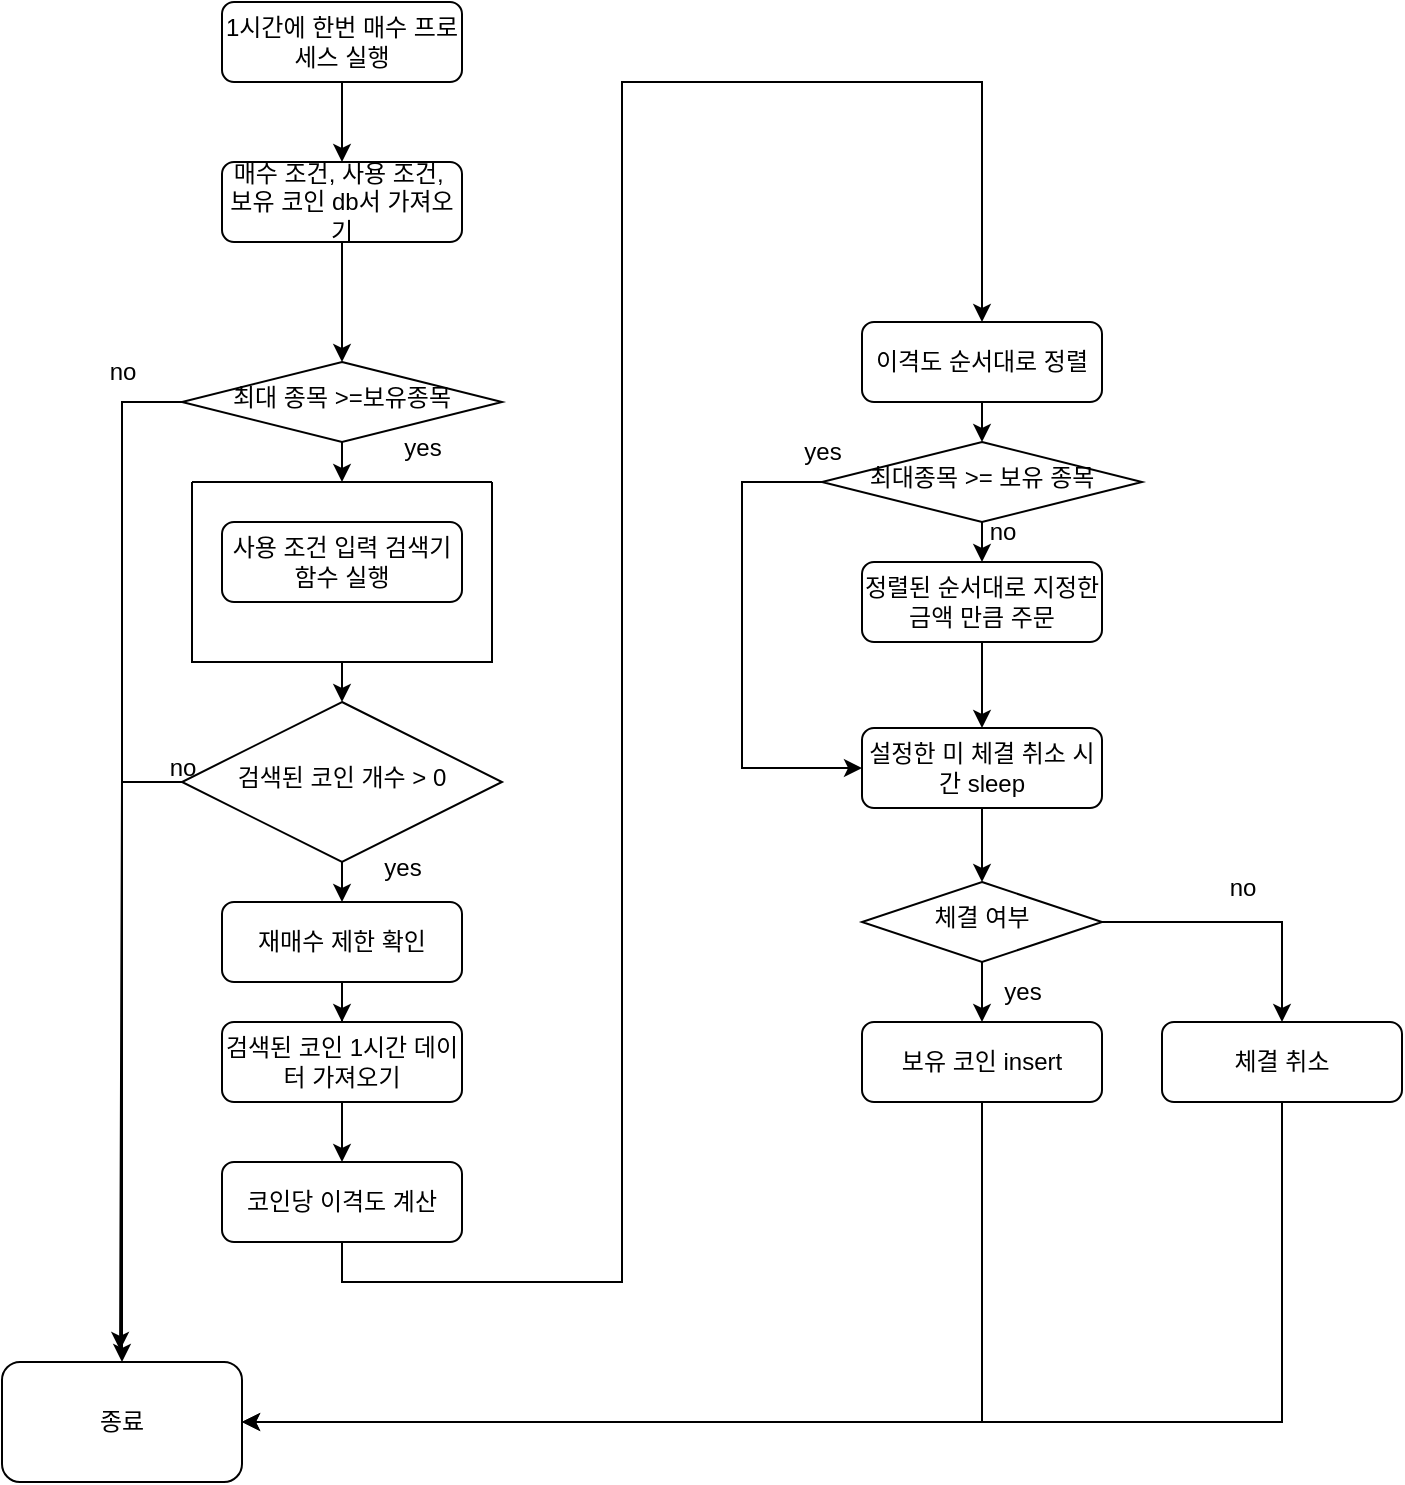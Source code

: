 <mxfile version="21.3.8" type="github" pages="2">
  <diagram id="C5RBs43oDa-KdzZeNtuy" name="Page-1">
    <mxGraphModel dx="1434" dy="796" grid="1" gridSize="10" guides="1" tooltips="1" connect="1" arrows="1" fold="1" page="1" pageScale="1" pageWidth="827" pageHeight="1169" math="0" shadow="0">
      <root>
        <mxCell id="WIyWlLk6GJQsqaUBKTNV-0" />
        <mxCell id="WIyWlLk6GJQsqaUBKTNV-1" parent="WIyWlLk6GJQsqaUBKTNV-0" />
        <mxCell id="WIyWlLk6GJQsqaUBKTNV-3" value="1시간에 한번 매수 프로세스 실행" style="rounded=1;whiteSpace=wrap;html=1;fontSize=12;glass=0;strokeWidth=1;shadow=0;" parent="WIyWlLk6GJQsqaUBKTNV-1" vertex="1">
          <mxGeometry x="160" y="40" width="120" height="40" as="geometry" />
        </mxCell>
        <mxCell id="WIyWlLk6GJQsqaUBKTNV-6" value="최대 종목 &amp;gt;=보유종목" style="rhombus;whiteSpace=wrap;html=1;shadow=0;fontFamily=Helvetica;fontSize=12;align=center;strokeWidth=1;spacing=6;spacingTop=-4;" parent="WIyWlLk6GJQsqaUBKTNV-1" vertex="1">
          <mxGeometry x="140" y="220" width="160" height="40" as="geometry" />
        </mxCell>
        <mxCell id="WIyWlLk6GJQsqaUBKTNV-10" value="검색된 코인 개수 &amp;gt; 0" style="rhombus;whiteSpace=wrap;html=1;shadow=0;fontFamily=Helvetica;fontSize=12;align=center;strokeWidth=1;spacing=6;spacingTop=-4;" parent="WIyWlLk6GJQsqaUBKTNV-1" vertex="1">
          <mxGeometry x="140" y="390" width="160" height="80" as="geometry" />
        </mxCell>
        <mxCell id="WIyWlLk6GJQsqaUBKTNV-11" value="코인당 이격도 계산" style="rounded=1;whiteSpace=wrap;html=1;fontSize=12;glass=0;strokeWidth=1;shadow=0;" parent="WIyWlLk6GJQsqaUBKTNV-1" vertex="1">
          <mxGeometry x="160" y="620" width="120" height="40" as="geometry" />
        </mxCell>
        <mxCell id="WIyWlLk6GJQsqaUBKTNV-12" value="검색된 코인 1시간 데이터 가져오기" style="rounded=1;whiteSpace=wrap;html=1;fontSize=12;glass=0;strokeWidth=1;shadow=0;" parent="WIyWlLk6GJQsqaUBKTNV-1" vertex="1">
          <mxGeometry x="160" y="550" width="120" height="40" as="geometry" />
        </mxCell>
        <mxCell id="Nb_tBUVwvPUBT3nf2BLW-0" value="매수 조건, 사용 조건,&amp;nbsp; 보유 코인 db서 가져오기" style="rounded=1;whiteSpace=wrap;html=1;fontSize=12;glass=0;strokeWidth=1;shadow=0;" parent="WIyWlLk6GJQsqaUBKTNV-1" vertex="1">
          <mxGeometry x="160" y="120" width="120" height="40" as="geometry" />
        </mxCell>
        <mxCell id="Nb_tBUVwvPUBT3nf2BLW-26" style="edgeStyle=orthogonalEdgeStyle;rounded=0;orthogonalLoop=1;jettySize=auto;html=1;exitX=0.5;exitY=1;exitDx=0;exitDy=0;entryX=0.5;entryY=0;entryDx=0;entryDy=0;" parent="WIyWlLk6GJQsqaUBKTNV-1" source="Nb_tBUVwvPUBT3nf2BLW-1" target="Nb_tBUVwvPUBT3nf2BLW-17" edge="1">
          <mxGeometry relative="1" as="geometry" />
        </mxCell>
        <mxCell id="Nb_tBUVwvPUBT3nf2BLW-1" value="이격도 순서대로 정렬" style="rounded=1;whiteSpace=wrap;html=1;fontSize=12;glass=0;strokeWidth=1;shadow=0;" parent="WIyWlLk6GJQsqaUBKTNV-1" vertex="1">
          <mxGeometry x="480" y="200" width="120" height="40" as="geometry" />
        </mxCell>
        <mxCell id="Nb_tBUVwvPUBT3nf2BLW-3" value="종료" style="rounded=1;whiteSpace=wrap;html=1;" parent="WIyWlLk6GJQsqaUBKTNV-1" vertex="1">
          <mxGeometry x="50" y="720" width="120" height="60" as="geometry" />
        </mxCell>
        <mxCell id="Nb_tBUVwvPUBT3nf2BLW-4" value="" style="endArrow=classic;html=1;rounded=0;exitX=0;exitY=0.5;exitDx=0;exitDy=0;entryX=0.5;entryY=0;entryDx=0;entryDy=0;" parent="WIyWlLk6GJQsqaUBKTNV-1" source="WIyWlLk6GJQsqaUBKTNV-6" target="Nb_tBUVwvPUBT3nf2BLW-3" edge="1">
          <mxGeometry width="50" height="50" relative="1" as="geometry">
            <mxPoint x="400" y="460" as="sourcePoint" />
            <mxPoint x="450" y="410" as="targetPoint" />
            <Array as="points">
              <mxPoint x="110" y="240" />
            </Array>
          </mxGeometry>
        </mxCell>
        <mxCell id="Nb_tBUVwvPUBT3nf2BLW-6" value="no" style="text;html=1;align=center;verticalAlign=middle;resizable=0;points=[];autosize=1;strokeColor=none;fillColor=none;" parent="WIyWlLk6GJQsqaUBKTNV-1" vertex="1">
          <mxGeometry x="90" y="210" width="40" height="30" as="geometry" />
        </mxCell>
        <mxCell id="Nb_tBUVwvPUBT3nf2BLW-8" value="" style="swimlane;startSize=0;" parent="WIyWlLk6GJQsqaUBKTNV-1" vertex="1">
          <mxGeometry x="145" y="280" width="150" height="90" as="geometry" />
        </mxCell>
        <mxCell id="WIyWlLk6GJQsqaUBKTNV-7" value="사용 조건 입력 검색기 함수 실행" style="rounded=1;whiteSpace=wrap;html=1;fontSize=12;glass=0;strokeWidth=1;shadow=0;" parent="Nb_tBUVwvPUBT3nf2BLW-8" vertex="1">
          <mxGeometry x="15" y="20" width="120" height="40" as="geometry" />
        </mxCell>
        <mxCell id="Nb_tBUVwvPUBT3nf2BLW-9" value="" style="endArrow=classic;html=1;rounded=0;exitX=0;exitY=0.5;exitDx=0;exitDy=0;entryX=0.492;entryY=-0.1;entryDx=0;entryDy=0;entryPerimeter=0;" parent="WIyWlLk6GJQsqaUBKTNV-1" source="WIyWlLk6GJQsqaUBKTNV-10" target="Nb_tBUVwvPUBT3nf2BLW-3" edge="1">
          <mxGeometry width="50" height="50" relative="1" as="geometry">
            <mxPoint x="400" y="460" as="sourcePoint" />
            <mxPoint x="450" y="410" as="targetPoint" />
            <Array as="points">
              <mxPoint x="110" y="430" />
            </Array>
          </mxGeometry>
        </mxCell>
        <mxCell id="Nb_tBUVwvPUBT3nf2BLW-10" value="no" style="text;html=1;align=center;verticalAlign=middle;resizable=0;points=[];autosize=1;strokeColor=none;fillColor=none;" parent="WIyWlLk6GJQsqaUBKTNV-1" vertex="1">
          <mxGeometry x="120" y="408" width="40" height="30" as="geometry" />
        </mxCell>
        <mxCell id="Nb_tBUVwvPUBT3nf2BLW-11" value="" style="endArrow=classic;html=1;rounded=0;exitX=0.5;exitY=1;exitDx=0;exitDy=0;entryX=0.5;entryY=0;entryDx=0;entryDy=0;" parent="WIyWlLk6GJQsqaUBKTNV-1" source="WIyWlLk6GJQsqaUBKTNV-3" target="Nb_tBUVwvPUBT3nf2BLW-0" edge="1">
          <mxGeometry width="50" height="50" relative="1" as="geometry">
            <mxPoint x="400" y="460" as="sourcePoint" />
            <mxPoint x="450" y="410" as="targetPoint" />
          </mxGeometry>
        </mxCell>
        <mxCell id="Nb_tBUVwvPUBT3nf2BLW-12" value="" style="endArrow=classic;html=1;rounded=0;exitX=0.5;exitY=1;exitDx=0;exitDy=0;" parent="WIyWlLk6GJQsqaUBKTNV-1" source="Nb_tBUVwvPUBT3nf2BLW-0" target="WIyWlLk6GJQsqaUBKTNV-6" edge="1">
          <mxGeometry width="50" height="50" relative="1" as="geometry">
            <mxPoint x="400" y="460" as="sourcePoint" />
            <mxPoint x="450" y="410" as="targetPoint" />
          </mxGeometry>
        </mxCell>
        <mxCell id="Nb_tBUVwvPUBT3nf2BLW-13" value="" style="endArrow=classic;html=1;rounded=0;exitX=0.5;exitY=1;exitDx=0;exitDy=0;entryX=0.5;entryY=0;entryDx=0;entryDy=0;" parent="WIyWlLk6GJQsqaUBKTNV-1" source="WIyWlLk6GJQsqaUBKTNV-6" target="Nb_tBUVwvPUBT3nf2BLW-8" edge="1">
          <mxGeometry width="50" height="50" relative="1" as="geometry">
            <mxPoint x="400" y="460" as="sourcePoint" />
            <mxPoint x="450" y="410" as="targetPoint" />
          </mxGeometry>
        </mxCell>
        <mxCell id="Nb_tBUVwvPUBT3nf2BLW-14" value="" style="endArrow=classic;html=1;rounded=0;exitX=0.5;exitY=1;exitDx=0;exitDy=0;entryX=0.5;entryY=0;entryDx=0;entryDy=0;" parent="WIyWlLk6GJQsqaUBKTNV-1" source="Nb_tBUVwvPUBT3nf2BLW-8" target="WIyWlLk6GJQsqaUBKTNV-10" edge="1">
          <mxGeometry width="50" height="50" relative="1" as="geometry">
            <mxPoint x="400" y="460" as="sourcePoint" />
            <mxPoint x="450" y="410" as="targetPoint" />
          </mxGeometry>
        </mxCell>
        <mxCell id="Nb_tBUVwvPUBT3nf2BLW-15" value="" style="endArrow=classic;html=1;rounded=0;exitX=0.5;exitY=1;exitDx=0;exitDy=0;entryX=0.5;entryY=0;entryDx=0;entryDy=0;" parent="WIyWlLk6GJQsqaUBKTNV-1" source="WIyWlLk6GJQsqaUBKTNV-11" target="Nb_tBUVwvPUBT3nf2BLW-1" edge="1">
          <mxGeometry width="50" height="50" relative="1" as="geometry">
            <mxPoint x="520" y="570" as="sourcePoint" />
            <mxPoint x="570" y="520" as="targetPoint" />
            <Array as="points">
              <mxPoint x="220" y="680" />
              <mxPoint x="360" y="680" />
              <mxPoint x="360" y="80" />
              <mxPoint x="540" y="80" />
            </Array>
          </mxGeometry>
        </mxCell>
        <mxCell id="Nb_tBUVwvPUBT3nf2BLW-32" style="edgeStyle=orthogonalEdgeStyle;rounded=0;orthogonalLoop=1;jettySize=auto;html=1;exitX=0.5;exitY=1;exitDx=0;exitDy=0;entryX=0.5;entryY=0;entryDx=0;entryDy=0;" parent="WIyWlLk6GJQsqaUBKTNV-1" source="Nb_tBUVwvPUBT3nf2BLW-16" target="Nb_tBUVwvPUBT3nf2BLW-27" edge="1">
          <mxGeometry relative="1" as="geometry" />
        </mxCell>
        <mxCell id="Nb_tBUVwvPUBT3nf2BLW-16" value="정렬된 순서대로 지정한 금액 만큼 주문" style="rounded=1;whiteSpace=wrap;html=1;fontSize=12;glass=0;strokeWidth=1;shadow=0;" parent="WIyWlLk6GJQsqaUBKTNV-1" vertex="1">
          <mxGeometry x="480" y="320" width="120" height="40" as="geometry" />
        </mxCell>
        <mxCell id="Nb_tBUVwvPUBT3nf2BLW-17" value="최대종목 &amp;gt;= 보유 종목" style="rhombus;whiteSpace=wrap;html=1;shadow=0;fontFamily=Helvetica;fontSize=12;align=center;strokeWidth=1;spacing=6;spacingTop=-4;" parent="WIyWlLk6GJQsqaUBKTNV-1" vertex="1">
          <mxGeometry x="460" y="260" width="160" height="40" as="geometry" />
        </mxCell>
        <mxCell id="Nb_tBUVwvPUBT3nf2BLW-18" value="yes&lt;br&gt;" style="text;html=1;align=center;verticalAlign=middle;resizable=0;points=[];autosize=1;strokeColor=none;fillColor=none;" parent="WIyWlLk6GJQsqaUBKTNV-1" vertex="1">
          <mxGeometry x="240" y="248" width="40" height="30" as="geometry" />
        </mxCell>
        <mxCell id="Nb_tBUVwvPUBT3nf2BLW-19" value="yes&lt;br&gt;" style="text;html=1;align=center;verticalAlign=middle;resizable=0;points=[];autosize=1;strokeColor=none;fillColor=none;" parent="WIyWlLk6GJQsqaUBKTNV-1" vertex="1">
          <mxGeometry x="230" y="458" width="40" height="30" as="geometry" />
        </mxCell>
        <mxCell id="Nb_tBUVwvPUBT3nf2BLW-23" value="" style="endArrow=classic;html=1;rounded=0;exitX=0.5;exitY=1;exitDx=0;exitDy=0;" parent="WIyWlLk6GJQsqaUBKTNV-1" source="WIyWlLk6GJQsqaUBKTNV-12" target="WIyWlLk6GJQsqaUBKTNV-11" edge="1">
          <mxGeometry width="50" height="50" relative="1" as="geometry">
            <mxPoint x="520" y="510" as="sourcePoint" />
            <mxPoint x="570" y="460" as="targetPoint" />
          </mxGeometry>
        </mxCell>
        <mxCell id="Nb_tBUVwvPUBT3nf2BLW-24" value="" style="endArrow=classic;html=1;rounded=0;exitX=0.5;exitY=1;exitDx=0;exitDy=0;entryX=0.5;entryY=0;entryDx=0;entryDy=0;" parent="WIyWlLk6GJQsqaUBKTNV-1" source="Nb_tBUVwvPUBT3nf2BLW-17" target="Nb_tBUVwvPUBT3nf2BLW-16" edge="1">
          <mxGeometry width="50" height="50" relative="1" as="geometry">
            <mxPoint x="520" y="450" as="sourcePoint" />
            <mxPoint x="570" y="400" as="targetPoint" />
          </mxGeometry>
        </mxCell>
        <mxCell id="Nb_tBUVwvPUBT3nf2BLW-25" value="no" style="text;html=1;align=center;verticalAlign=middle;resizable=0;points=[];autosize=1;strokeColor=none;fillColor=none;" parent="WIyWlLk6GJQsqaUBKTNV-1" vertex="1">
          <mxGeometry x="530" y="290" width="40" height="30" as="geometry" />
        </mxCell>
        <mxCell id="Nb_tBUVwvPUBT3nf2BLW-27" value="설정한 미 체결 취소 시간 sleep" style="rounded=1;whiteSpace=wrap;html=1;fontSize=12;glass=0;strokeWidth=1;shadow=0;" parent="WIyWlLk6GJQsqaUBKTNV-1" vertex="1">
          <mxGeometry x="480" y="403" width="120" height="40" as="geometry" />
        </mxCell>
        <mxCell id="Nb_tBUVwvPUBT3nf2BLW-30" style="edgeStyle=orthogonalEdgeStyle;rounded=0;orthogonalLoop=1;jettySize=auto;html=1;exitX=0.5;exitY=1;exitDx=0;exitDy=0;" parent="WIyWlLk6GJQsqaUBKTNV-1" source="Nb_tBUVwvPUBT3nf2BLW-28" target="WIyWlLk6GJQsqaUBKTNV-12" edge="1">
          <mxGeometry relative="1" as="geometry" />
        </mxCell>
        <mxCell id="Nb_tBUVwvPUBT3nf2BLW-28" value="재매수 제한 확인" style="rounded=1;whiteSpace=wrap;html=1;fontSize=12;glass=0;strokeWidth=1;shadow=0;" parent="WIyWlLk6GJQsqaUBKTNV-1" vertex="1">
          <mxGeometry x="160" y="490" width="120" height="40" as="geometry" />
        </mxCell>
        <mxCell id="Nb_tBUVwvPUBT3nf2BLW-29" value="" style="endArrow=classic;html=1;rounded=0;exitX=0.5;exitY=1;exitDx=0;exitDy=0;entryX=0.5;entryY=0;entryDx=0;entryDy=0;" parent="WIyWlLk6GJQsqaUBKTNV-1" source="WIyWlLk6GJQsqaUBKTNV-10" target="Nb_tBUVwvPUBT3nf2BLW-28" edge="1">
          <mxGeometry width="50" height="50" relative="1" as="geometry">
            <mxPoint x="520" y="330" as="sourcePoint" />
            <mxPoint x="570" y="280" as="targetPoint" />
          </mxGeometry>
        </mxCell>
        <mxCell id="Nb_tBUVwvPUBT3nf2BLW-31" value="" style="endArrow=classic;html=1;rounded=0;exitX=0;exitY=0.5;exitDx=0;exitDy=0;entryX=0;entryY=0.5;entryDx=0;entryDy=0;" parent="WIyWlLk6GJQsqaUBKTNV-1" source="Nb_tBUVwvPUBT3nf2BLW-17" target="Nb_tBUVwvPUBT3nf2BLW-27" edge="1">
          <mxGeometry width="50" height="50" relative="1" as="geometry">
            <mxPoint x="520" y="330" as="sourcePoint" />
            <mxPoint x="570" y="280" as="targetPoint" />
            <Array as="points">
              <mxPoint x="420" y="280" />
              <mxPoint x="420" y="423" />
            </Array>
          </mxGeometry>
        </mxCell>
        <mxCell id="Nb_tBUVwvPUBT3nf2BLW-33" value="yes" style="text;html=1;align=center;verticalAlign=middle;resizable=0;points=[];autosize=1;strokeColor=none;fillColor=none;" parent="WIyWlLk6GJQsqaUBKTNV-1" vertex="1">
          <mxGeometry x="440" y="250" width="40" height="30" as="geometry" />
        </mxCell>
        <mxCell id="Nb_tBUVwvPUBT3nf2BLW-39" style="edgeStyle=orthogonalEdgeStyle;rounded=0;orthogonalLoop=1;jettySize=auto;html=1;exitX=1;exitY=0.5;exitDx=0;exitDy=0;entryX=0.5;entryY=0;entryDx=0;entryDy=0;" parent="WIyWlLk6GJQsqaUBKTNV-1" source="Nb_tBUVwvPUBT3nf2BLW-34" target="Nb_tBUVwvPUBT3nf2BLW-38" edge="1">
          <mxGeometry relative="1" as="geometry" />
        </mxCell>
        <mxCell id="Nb_tBUVwvPUBT3nf2BLW-34" value="체결 여부" style="rhombus;whiteSpace=wrap;html=1;shadow=0;fontFamily=Helvetica;fontSize=12;align=center;strokeWidth=1;spacing=6;spacingTop=-4;" parent="WIyWlLk6GJQsqaUBKTNV-1" vertex="1">
          <mxGeometry x="480" y="480" width="120" height="40" as="geometry" />
        </mxCell>
        <mxCell id="Nb_tBUVwvPUBT3nf2BLW-35" value="" style="endArrow=classic;html=1;rounded=0;exitX=0.5;exitY=1;exitDx=0;exitDy=0;entryX=0.5;entryY=0;entryDx=0;entryDy=0;" parent="WIyWlLk6GJQsqaUBKTNV-1" source="Nb_tBUVwvPUBT3nf2BLW-27" target="Nb_tBUVwvPUBT3nf2BLW-34" edge="1">
          <mxGeometry width="50" height="50" relative="1" as="geometry">
            <mxPoint x="520" y="330" as="sourcePoint" />
            <mxPoint x="570" y="280" as="targetPoint" />
          </mxGeometry>
        </mxCell>
        <mxCell id="Nb_tBUVwvPUBT3nf2BLW-42" style="edgeStyle=orthogonalEdgeStyle;rounded=0;orthogonalLoop=1;jettySize=auto;html=1;exitX=0.5;exitY=1;exitDx=0;exitDy=0;entryX=1;entryY=0.5;entryDx=0;entryDy=0;" parent="WIyWlLk6GJQsqaUBKTNV-1" source="Nb_tBUVwvPUBT3nf2BLW-36" target="Nb_tBUVwvPUBT3nf2BLW-3" edge="1">
          <mxGeometry relative="1" as="geometry" />
        </mxCell>
        <mxCell id="Nb_tBUVwvPUBT3nf2BLW-36" value="보유 코인 insert" style="rounded=1;whiteSpace=wrap;html=1;fontSize=12;glass=0;strokeWidth=1;shadow=0;" parent="WIyWlLk6GJQsqaUBKTNV-1" vertex="1">
          <mxGeometry x="480" y="550" width="120" height="40" as="geometry" />
        </mxCell>
        <mxCell id="Nb_tBUVwvPUBT3nf2BLW-37" value="" style="endArrow=classic;html=1;rounded=0;exitX=0.5;exitY=1;exitDx=0;exitDy=0;entryX=0.5;entryY=0;entryDx=0;entryDy=0;" parent="WIyWlLk6GJQsqaUBKTNV-1" source="Nb_tBUVwvPUBT3nf2BLW-34" target="Nb_tBUVwvPUBT3nf2BLW-36" edge="1">
          <mxGeometry width="50" height="50" relative="1" as="geometry">
            <mxPoint x="520" y="330" as="sourcePoint" />
            <mxPoint x="570" y="280" as="targetPoint" />
          </mxGeometry>
        </mxCell>
        <mxCell id="Nb_tBUVwvPUBT3nf2BLW-38" value="체결 취소" style="rounded=1;whiteSpace=wrap;html=1;fontSize=12;glass=0;strokeWidth=1;shadow=0;" parent="WIyWlLk6GJQsqaUBKTNV-1" vertex="1">
          <mxGeometry x="630" y="550" width="120" height="40" as="geometry" />
        </mxCell>
        <mxCell id="Nb_tBUVwvPUBT3nf2BLW-40" value="no" style="text;html=1;align=center;verticalAlign=middle;resizable=0;points=[];autosize=1;strokeColor=none;fillColor=none;" parent="WIyWlLk6GJQsqaUBKTNV-1" vertex="1">
          <mxGeometry x="650" y="468" width="40" height="30" as="geometry" />
        </mxCell>
        <mxCell id="Nb_tBUVwvPUBT3nf2BLW-41" value="yes" style="text;html=1;align=center;verticalAlign=middle;resizable=0;points=[];autosize=1;strokeColor=none;fillColor=none;" parent="WIyWlLk6GJQsqaUBKTNV-1" vertex="1">
          <mxGeometry x="540" y="520" width="40" height="30" as="geometry" />
        </mxCell>
        <mxCell id="Nb_tBUVwvPUBT3nf2BLW-44" value="" style="endArrow=classic;html=1;rounded=0;exitX=0.5;exitY=1;exitDx=0;exitDy=0;entryX=1;entryY=0.5;entryDx=0;entryDy=0;" parent="WIyWlLk6GJQsqaUBKTNV-1" source="Nb_tBUVwvPUBT3nf2BLW-38" target="Nb_tBUVwvPUBT3nf2BLW-3" edge="1">
          <mxGeometry width="50" height="50" relative="1" as="geometry">
            <mxPoint x="520" y="350" as="sourcePoint" />
            <mxPoint x="570" y="300" as="targetPoint" />
            <Array as="points">
              <mxPoint x="690" y="750" />
            </Array>
          </mxGeometry>
        </mxCell>
      </root>
    </mxGraphModel>
  </diagram>
  <diagram id="o-hmrjc7HdCRhpEX2Ceb" name="페이지-2">
    <mxGraphModel dx="1434" dy="796" grid="1" gridSize="10" guides="1" tooltips="1" connect="1" arrows="1" fold="1" page="1" pageScale="1" pageWidth="827" pageHeight="1169" math="0" shadow="0">
      <root>
        <mxCell id="0" />
        <mxCell id="1" parent="0" />
        <mxCell id="Puw0HuVNKh9Dp_Z5W2ZF-1" value="자동매매 시작, 매시 01분 매수 프로세스 실행" style="rounded=1;whiteSpace=wrap;html=1;" vertex="1" parent="1">
          <mxGeometry x="180" y="40" width="120" height="50" as="geometry" />
        </mxCell>
        <mxCell id="s2c0pIC6dyFmOCHyjPPi-17" style="edgeStyle=orthogonalEdgeStyle;rounded=0;orthogonalLoop=1;jettySize=auto;html=1;exitX=0.5;exitY=1;exitDx=0;exitDy=0;" edge="1" parent="1" source="Puw0HuVNKh9Dp_Z5W2ZF-2" target="X-_NHIF5yKXx91IrsR3r-1">
          <mxGeometry relative="1" as="geometry" />
        </mxCell>
        <mxCell id="Puw0HuVNKh9Dp_Z5W2ZF-2" value="매수 조건, 검색 조건, 자동매매 여부 select" style="rounded=1;whiteSpace=wrap;html=1;" vertex="1" parent="1">
          <mxGeometry x="180" y="120" width="120" height="50" as="geometry" />
        </mxCell>
        <mxCell id="s2c0pIC6dyFmOCHyjPPi-18" style="edgeStyle=orthogonalEdgeStyle;rounded=0;orthogonalLoop=1;jettySize=auto;html=1;exitX=0.5;exitY=1;exitDx=0;exitDy=0;entryX=0.5;entryY=0;entryDx=0;entryDy=0;" edge="1" parent="1" source="X-_NHIF5yKXx91IrsR3r-1" target="s2c0pIC6dyFmOCHyjPPi-4">
          <mxGeometry relative="1" as="geometry" />
        </mxCell>
        <mxCell id="X-_NHIF5yKXx91IrsR3r-1" value="자동매매 동작?" style="rhombus;whiteSpace=wrap;html=1;" vertex="1" parent="1">
          <mxGeometry x="180" y="200" width="120" height="50" as="geometry" />
        </mxCell>
        <mxCell id="s2c0pIC6dyFmOCHyjPPi-1" value="종료" style="rounded=1;whiteSpace=wrap;html=1;" vertex="1" parent="1">
          <mxGeometry x="180" y="840" width="120" height="60" as="geometry" />
        </mxCell>
        <mxCell id="s2c0pIC6dyFmOCHyjPPi-2" value="" style="endArrow=classic;html=1;rounded=0;exitX=0;exitY=0.5;exitDx=0;exitDy=0;entryX=0;entryY=0.5;entryDx=0;entryDy=0;" edge="1" parent="1" source="X-_NHIF5yKXx91IrsR3r-1" target="s2c0pIC6dyFmOCHyjPPi-1">
          <mxGeometry width="50" height="50" relative="1" as="geometry">
            <mxPoint x="490" y="430" as="sourcePoint" />
            <mxPoint x="540" y="380" as="targetPoint" />
            <Array as="points">
              <mxPoint x="80" y="225" />
              <mxPoint x="80" y="870" />
            </Array>
          </mxGeometry>
        </mxCell>
        <mxCell id="s2c0pIC6dyFmOCHyjPPi-3" value="no" style="text;html=1;align=center;verticalAlign=middle;resizable=0;points=[];autosize=1;strokeColor=none;fillColor=none;" vertex="1" parent="1">
          <mxGeometry x="150" y="198" width="40" height="30" as="geometry" />
        </mxCell>
        <mxCell id="s2c0pIC6dyFmOCHyjPPi-19" style="edgeStyle=orthogonalEdgeStyle;rounded=0;orthogonalLoop=1;jettySize=auto;html=1;exitX=0.5;exitY=1;exitDx=0;exitDy=0;entryX=0.5;entryY=0;entryDx=0;entryDy=0;" edge="1" parent="1" source="s2c0pIC6dyFmOCHyjPPi-4" target="s2c0pIC6dyFmOCHyjPPi-5">
          <mxGeometry relative="1" as="geometry" />
        </mxCell>
        <mxCell id="s2c0pIC6dyFmOCHyjPPi-4" value="검색기에 필요한 데이터 형식 변경" style="rounded=1;whiteSpace=wrap;html=1;" vertex="1" parent="1">
          <mxGeometry x="180" y="280" width="120" height="40" as="geometry" />
        </mxCell>
        <mxCell id="s2c0pIC6dyFmOCHyjPPi-20" style="edgeStyle=orthogonalEdgeStyle;rounded=0;orthogonalLoop=1;jettySize=auto;html=1;exitX=0.5;exitY=1;exitDx=0;exitDy=0;entryX=0.5;entryY=0;entryDx=0;entryDy=0;" edge="1" parent="1" source="s2c0pIC6dyFmOCHyjPPi-5" target="s2c0pIC6dyFmOCHyjPPi-6">
          <mxGeometry relative="1" as="geometry" />
        </mxCell>
        <mxCell id="s2c0pIC6dyFmOCHyjPPi-5" value="검색기 함수 실행" style="rounded=1;whiteSpace=wrap;html=1;" vertex="1" parent="1">
          <mxGeometry x="180" y="360" width="120" height="40" as="geometry" />
        </mxCell>
        <mxCell id="s2c0pIC6dyFmOCHyjPPi-21" style="edgeStyle=orthogonalEdgeStyle;rounded=0;orthogonalLoop=1;jettySize=auto;html=1;exitX=0.5;exitY=1;exitDx=0;exitDy=0;entryX=0.5;entryY=0;entryDx=0;entryDy=0;" edge="1" parent="1" source="s2c0pIC6dyFmOCHyjPPi-6" target="s2c0pIC6dyFmOCHyjPPi-7">
          <mxGeometry relative="1" as="geometry" />
        </mxCell>
        <mxCell id="s2c0pIC6dyFmOCHyjPPi-6" value="검색기 리턴 값 이격도 순 정렬 및 구매가능 코인 테이블 저장" style="rounded=1;whiteSpace=wrap;html=1;" vertex="1" parent="1">
          <mxGeometry x="180" y="440" width="120" height="40" as="geometry" />
        </mxCell>
        <mxCell id="s2c0pIC6dyFmOCHyjPPi-23" style="edgeStyle=orthogonalEdgeStyle;rounded=0;orthogonalLoop=1;jettySize=auto;html=1;exitX=0.5;exitY=1;exitDx=0;exitDy=0;entryX=0.5;entryY=0;entryDx=0;entryDy=0;" edge="1" parent="1" source="s2c0pIC6dyFmOCHyjPPi-7" target="s2c0pIC6dyFmOCHyjPPi-8">
          <mxGeometry relative="1" as="geometry" />
        </mxCell>
        <mxCell id="s2c0pIC6dyFmOCHyjPPi-7" value="예수금, 코인당 매수 금액 계산" style="rounded=1;whiteSpace=wrap;html=1;" vertex="1" parent="1">
          <mxGeometry x="180" y="520" width="120" height="40" as="geometry" />
        </mxCell>
        <mxCell id="s2c0pIC6dyFmOCHyjPPi-25" style="edgeStyle=orthogonalEdgeStyle;rounded=0;orthogonalLoop=1;jettySize=auto;html=1;exitX=0.5;exitY=1;exitDx=0;exitDy=0;entryX=0.5;entryY=0;entryDx=0;entryDy=0;" edge="1" parent="1" source="s2c0pIC6dyFmOCHyjPPi-10" target="s2c0pIC6dyFmOCHyjPPi-11">
          <mxGeometry relative="1" as="geometry" />
        </mxCell>
        <mxCell id="s2c0pIC6dyFmOCHyjPPi-10" value="검색된 코인 별 매수 호가 계산 및 주문" style="rounded=1;whiteSpace=wrap;html=1;" vertex="1" parent="1">
          <mxGeometry x="180" y="680" width="120" height="40" as="geometry" />
        </mxCell>
        <mxCell id="s2c0pIC6dyFmOCHyjPPi-13" value="" style="swimlane;startSize=0;" vertex="1" parent="1">
          <mxGeometry x="160" y="580" width="160" height="230" as="geometry" />
        </mxCell>
        <mxCell id="s2c0pIC6dyFmOCHyjPPi-8" value="검색된 코인 별 매수 실패시 사유 저장" style="rounded=1;whiteSpace=wrap;html=1;" vertex="1" parent="s2c0pIC6dyFmOCHyjPPi-13">
          <mxGeometry x="20" y="30" width="120" height="40" as="geometry" />
        </mxCell>
        <mxCell id="s2c0pIC6dyFmOCHyjPPi-11" value="주문 된 코인 별 보유 코인 테이블, 주문 테이블에 저장" style="rounded=1;whiteSpace=wrap;html=1;" vertex="1" parent="s2c0pIC6dyFmOCHyjPPi-13">
          <mxGeometry x="20" y="170" width="120" height="40" as="geometry" />
        </mxCell>
        <mxCell id="s2c0pIC6dyFmOCHyjPPi-14" value="검색된 코인 for문 순회" style="text;html=1;align=center;verticalAlign=middle;resizable=0;points=[];autosize=1;strokeColor=none;fillColor=none;" vertex="1" parent="s2c0pIC6dyFmOCHyjPPi-13">
          <mxGeometry x="20" width="140" height="30" as="geometry" />
        </mxCell>
        <mxCell id="s2c0pIC6dyFmOCHyjPPi-15" value="yes" style="text;html=1;align=center;verticalAlign=middle;resizable=0;points=[];autosize=1;strokeColor=none;fillColor=none;" vertex="1" parent="1">
          <mxGeometry x="250" y="250" width="40" height="30" as="geometry" />
        </mxCell>
        <mxCell id="s2c0pIC6dyFmOCHyjPPi-16" value="" style="endArrow=classic;html=1;rounded=0;exitX=0.5;exitY=1;exitDx=0;exitDy=0;entryX=0.5;entryY=0;entryDx=0;entryDy=0;" edge="1" parent="1" source="Puw0HuVNKh9Dp_Z5W2ZF-1" target="Puw0HuVNKh9Dp_Z5W2ZF-2">
          <mxGeometry width="50" height="50" relative="1" as="geometry">
            <mxPoint x="490" y="440" as="sourcePoint" />
            <mxPoint x="540" y="390" as="targetPoint" />
          </mxGeometry>
        </mxCell>
        <mxCell id="s2c0pIC6dyFmOCHyjPPi-24" style="edgeStyle=orthogonalEdgeStyle;rounded=0;orthogonalLoop=1;jettySize=auto;html=1;exitX=0.5;exitY=1;exitDx=0;exitDy=0;entryX=0.5;entryY=0;entryDx=0;entryDy=0;" edge="1" parent="1" source="s2c0pIC6dyFmOCHyjPPi-8" target="s2c0pIC6dyFmOCHyjPPi-10">
          <mxGeometry relative="1" as="geometry" />
        </mxCell>
        <mxCell id="s2c0pIC6dyFmOCHyjPPi-26" style="edgeStyle=orthogonalEdgeStyle;rounded=0;orthogonalLoop=1;jettySize=auto;html=1;exitX=0.5;exitY=1;exitDx=0;exitDy=0;entryX=0.5;entryY=0;entryDx=0;entryDy=0;" edge="1" parent="1" source="s2c0pIC6dyFmOCHyjPPi-11" target="s2c0pIC6dyFmOCHyjPPi-1">
          <mxGeometry relative="1" as="geometry" />
        </mxCell>
      </root>
    </mxGraphModel>
  </diagram>
</mxfile>
